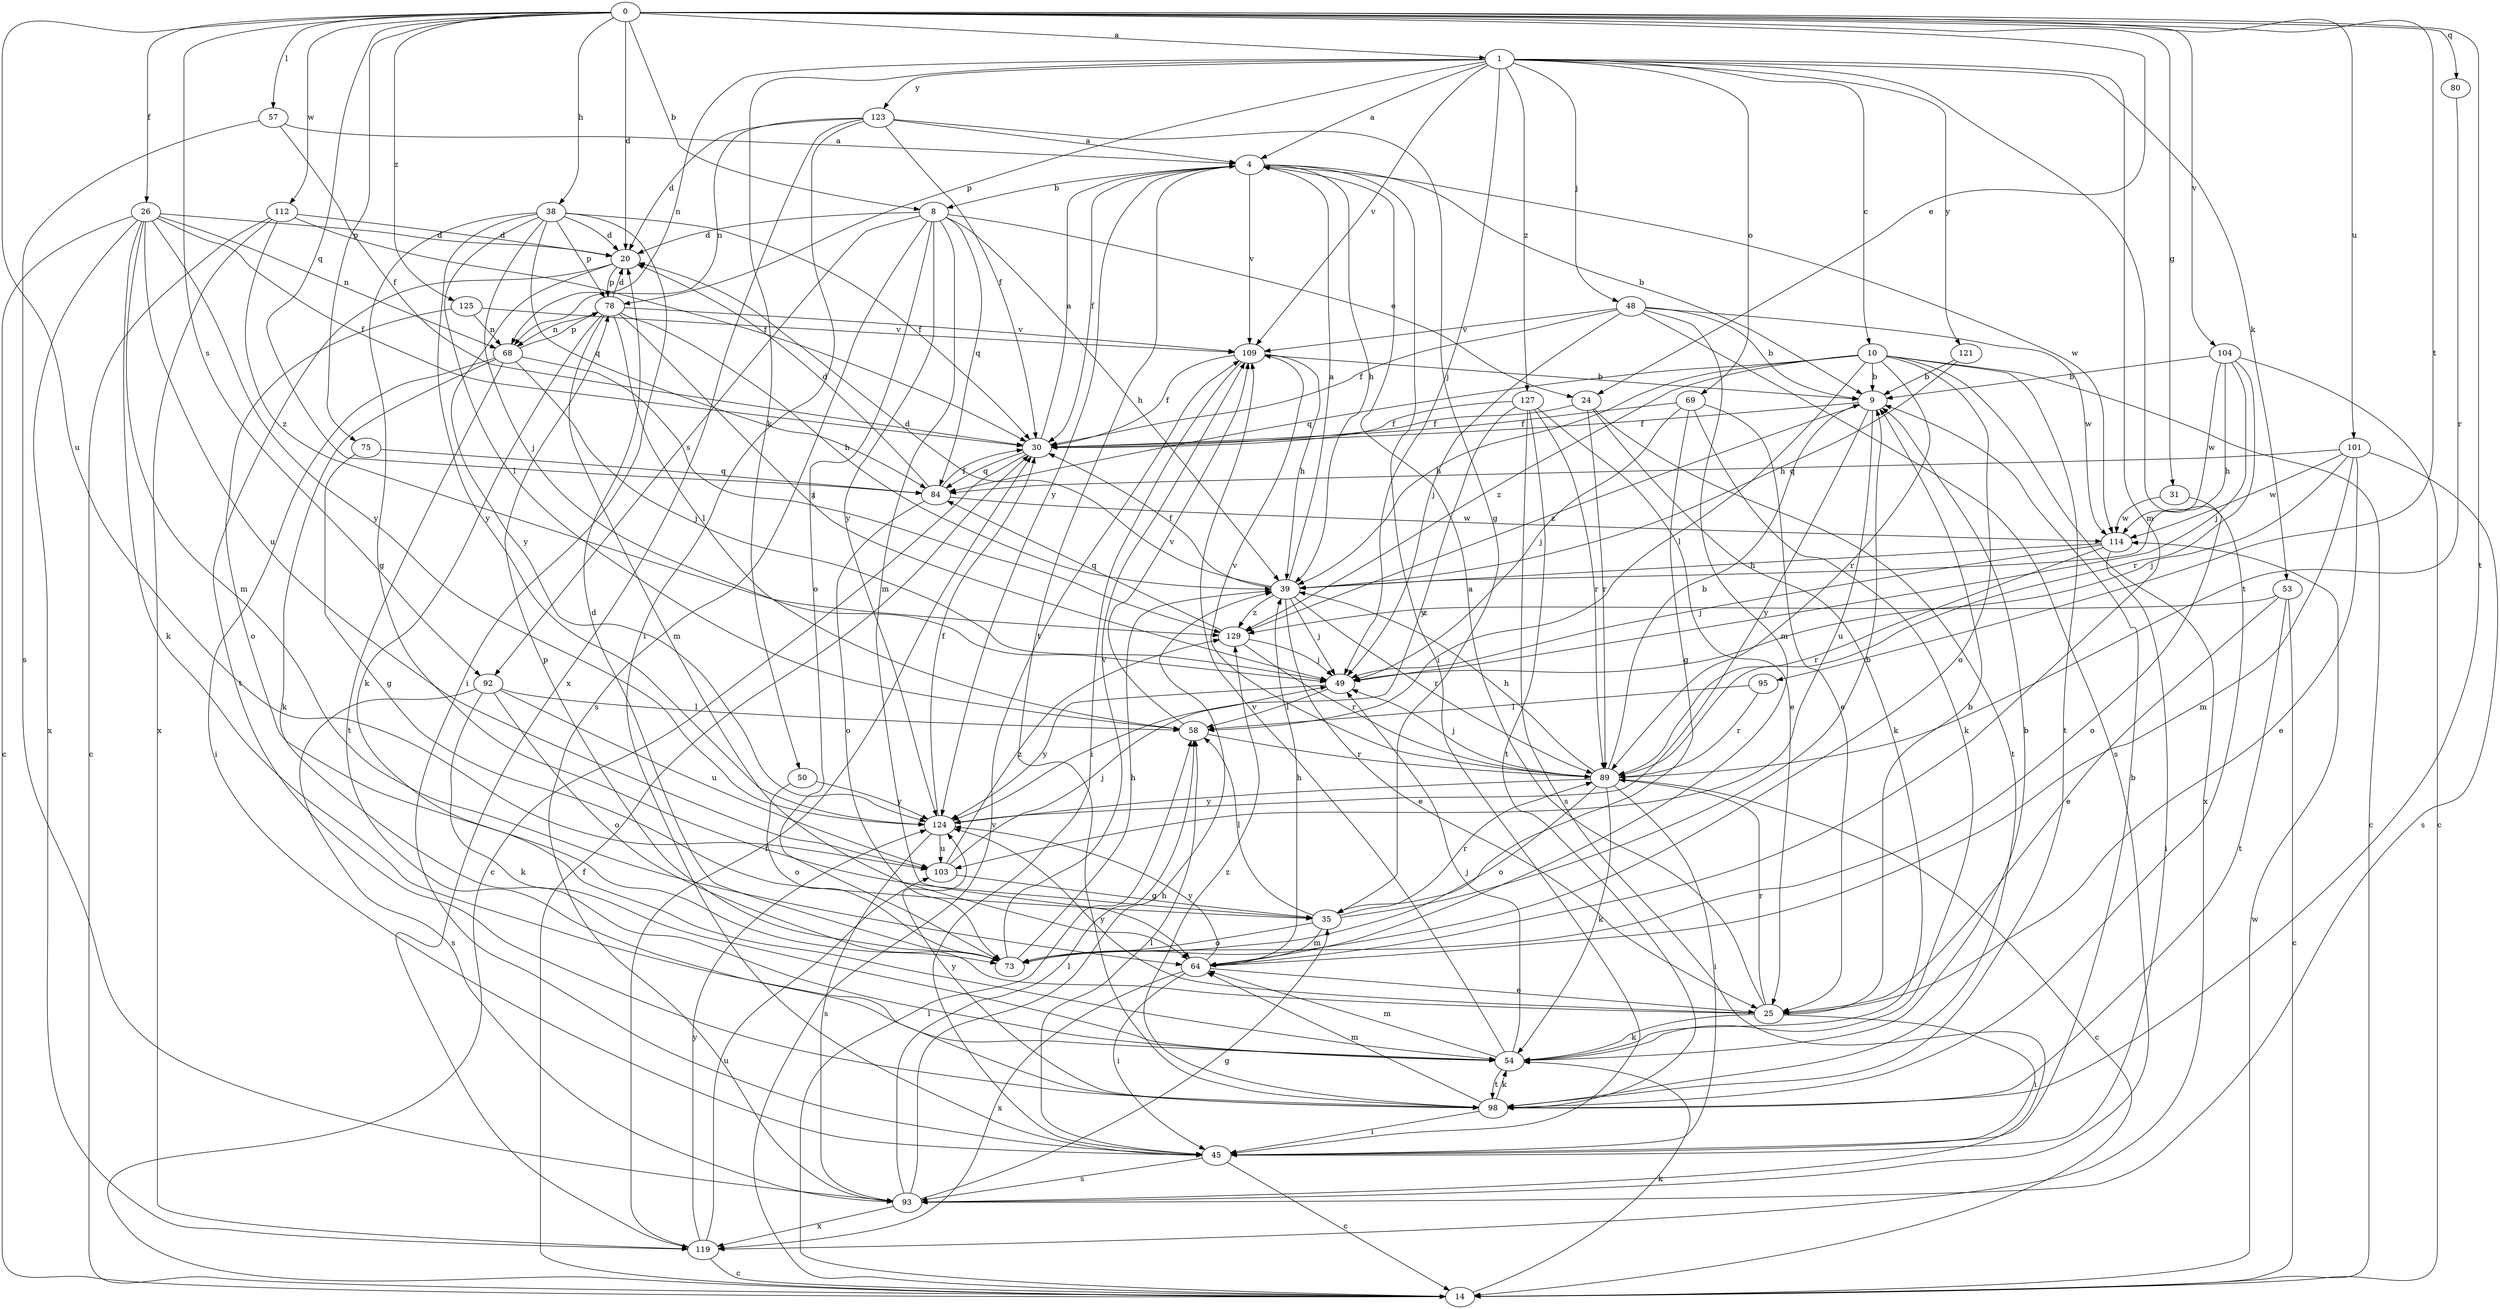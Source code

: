 strict digraph  {
0;
1;
4;
8;
9;
10;
14;
20;
24;
25;
26;
30;
31;
35;
38;
39;
45;
48;
49;
50;
53;
54;
57;
58;
64;
68;
69;
73;
75;
78;
80;
84;
89;
92;
93;
95;
98;
101;
103;
104;
109;
112;
114;
119;
121;
123;
124;
125;
127;
129;
0 -> 1  [label=a];
0 -> 8  [label=b];
0 -> 20  [label=d];
0 -> 24  [label=e];
0 -> 26  [label=f];
0 -> 31  [label=g];
0 -> 38  [label=h];
0 -> 57  [label=l];
0 -> 75  [label=p];
0 -> 80  [label=q];
0 -> 84  [label=q];
0 -> 92  [label=s];
0 -> 95  [label=t];
0 -> 98  [label=t];
0 -> 101  [label=u];
0 -> 103  [label=u];
0 -> 104  [label=v];
0 -> 112  [label=w];
0 -> 125  [label=z];
1 -> 4  [label=a];
1 -> 10  [label=c];
1 -> 48  [label=j];
1 -> 49  [label=j];
1 -> 50  [label=k];
1 -> 53  [label=k];
1 -> 64  [label=m];
1 -> 68  [label=n];
1 -> 69  [label=o];
1 -> 78  [label=p];
1 -> 98  [label=t];
1 -> 109  [label=v];
1 -> 121  [label=y];
1 -> 123  [label=y];
1 -> 127  [label=z];
4 -> 8  [label=b];
4 -> 9  [label=b];
4 -> 30  [label=f];
4 -> 39  [label=h];
4 -> 45  [label=i];
4 -> 98  [label=t];
4 -> 109  [label=v];
4 -> 114  [label=w];
4 -> 124  [label=y];
8 -> 20  [label=d];
8 -> 24  [label=e];
8 -> 39  [label=h];
8 -> 64  [label=m];
8 -> 73  [label=o];
8 -> 84  [label=q];
8 -> 92  [label=s];
8 -> 93  [label=s];
8 -> 124  [label=y];
9 -> 30  [label=f];
9 -> 103  [label=u];
9 -> 124  [label=y];
9 -> 129  [label=z];
10 -> 9  [label=b];
10 -> 14  [label=c];
10 -> 39  [label=h];
10 -> 58  [label=l];
10 -> 73  [label=o];
10 -> 84  [label=q];
10 -> 89  [label=r];
10 -> 98  [label=t];
10 -> 119  [label=x];
10 -> 129  [label=z];
14 -> 30  [label=f];
14 -> 54  [label=k];
14 -> 58  [label=l];
14 -> 109  [label=v];
14 -> 114  [label=w];
20 -> 78  [label=p];
20 -> 98  [label=t];
20 -> 124  [label=y];
24 -> 30  [label=f];
24 -> 54  [label=k];
24 -> 89  [label=r];
24 -> 98  [label=t];
25 -> 4  [label=a];
25 -> 9  [label=b];
25 -> 45  [label=i];
25 -> 54  [label=k];
25 -> 78  [label=p];
25 -> 89  [label=r];
25 -> 124  [label=y];
26 -> 14  [label=c];
26 -> 20  [label=d];
26 -> 30  [label=f];
26 -> 54  [label=k];
26 -> 64  [label=m];
26 -> 68  [label=n];
26 -> 103  [label=u];
26 -> 119  [label=x];
26 -> 124  [label=y];
30 -> 4  [label=a];
30 -> 14  [label=c];
30 -> 84  [label=q];
31 -> 73  [label=o];
31 -> 114  [label=w];
35 -> 9  [label=b];
35 -> 58  [label=l];
35 -> 64  [label=m];
35 -> 73  [label=o];
35 -> 89  [label=r];
38 -> 20  [label=d];
38 -> 30  [label=f];
38 -> 35  [label=g];
38 -> 45  [label=i];
38 -> 49  [label=j];
38 -> 58  [label=l];
38 -> 78  [label=p];
38 -> 84  [label=q];
38 -> 124  [label=y];
39 -> 4  [label=a];
39 -> 20  [label=d];
39 -> 25  [label=e];
39 -> 30  [label=f];
39 -> 49  [label=j];
39 -> 89  [label=r];
39 -> 129  [label=z];
45 -> 9  [label=b];
45 -> 14  [label=c];
45 -> 58  [label=l];
45 -> 93  [label=s];
48 -> 9  [label=b];
48 -> 30  [label=f];
48 -> 49  [label=j];
48 -> 64  [label=m];
48 -> 93  [label=s];
48 -> 109  [label=v];
48 -> 114  [label=w];
49 -> 58  [label=l];
49 -> 124  [label=y];
50 -> 73  [label=o];
50 -> 124  [label=y];
53 -> 14  [label=c];
53 -> 25  [label=e];
53 -> 98  [label=t];
53 -> 129  [label=z];
54 -> 9  [label=b];
54 -> 49  [label=j];
54 -> 64  [label=m];
54 -> 98  [label=t];
54 -> 109  [label=v];
57 -> 4  [label=a];
57 -> 30  [label=f];
57 -> 93  [label=s];
58 -> 89  [label=r];
58 -> 109  [label=v];
64 -> 25  [label=e];
64 -> 39  [label=h];
64 -> 45  [label=i];
64 -> 119  [label=x];
64 -> 124  [label=y];
68 -> 45  [label=i];
68 -> 49  [label=j];
68 -> 54  [label=k];
68 -> 78  [label=p];
68 -> 98  [label=t];
68 -> 129  [label=z];
69 -> 25  [label=e];
69 -> 30  [label=f];
69 -> 35  [label=g];
69 -> 49  [label=j];
69 -> 54  [label=k];
73 -> 20  [label=d];
73 -> 39  [label=h];
73 -> 109  [label=v];
75 -> 35  [label=g];
75 -> 84  [label=q];
78 -> 20  [label=d];
78 -> 39  [label=h];
78 -> 49  [label=j];
78 -> 54  [label=k];
78 -> 58  [label=l];
78 -> 64  [label=m];
78 -> 68  [label=n];
78 -> 109  [label=v];
80 -> 89  [label=r];
84 -> 20  [label=d];
84 -> 30  [label=f];
84 -> 73  [label=o];
84 -> 114  [label=w];
89 -> 9  [label=b];
89 -> 14  [label=c];
89 -> 39  [label=h];
89 -> 45  [label=i];
89 -> 49  [label=j];
89 -> 54  [label=k];
89 -> 73  [label=o];
89 -> 109  [label=v];
89 -> 124  [label=y];
92 -> 54  [label=k];
92 -> 58  [label=l];
92 -> 73  [label=o];
92 -> 93  [label=s];
92 -> 103  [label=u];
93 -> 35  [label=g];
93 -> 39  [label=h];
93 -> 58  [label=l];
93 -> 119  [label=x];
95 -> 58  [label=l];
95 -> 89  [label=r];
98 -> 45  [label=i];
98 -> 54  [label=k];
98 -> 64  [label=m];
98 -> 124  [label=y];
98 -> 129  [label=z];
101 -> 25  [label=e];
101 -> 49  [label=j];
101 -> 64  [label=m];
101 -> 84  [label=q];
101 -> 93  [label=s];
101 -> 114  [label=w];
103 -> 35  [label=g];
103 -> 49  [label=j];
103 -> 129  [label=z];
104 -> 9  [label=b];
104 -> 14  [label=c];
104 -> 39  [label=h];
104 -> 49  [label=j];
104 -> 89  [label=r];
104 -> 114  [label=w];
109 -> 9  [label=b];
109 -> 30  [label=f];
109 -> 39  [label=h];
109 -> 45  [label=i];
112 -> 14  [label=c];
112 -> 20  [label=d];
112 -> 30  [label=f];
112 -> 119  [label=x];
112 -> 129  [label=z];
114 -> 39  [label=h];
114 -> 45  [label=i];
114 -> 49  [label=j];
114 -> 89  [label=r];
119 -> 14  [label=c];
119 -> 30  [label=f];
119 -> 103  [label=u];
119 -> 124  [label=y];
121 -> 9  [label=b];
121 -> 39  [label=h];
123 -> 4  [label=a];
123 -> 20  [label=d];
123 -> 30  [label=f];
123 -> 35  [label=g];
123 -> 45  [label=i];
123 -> 68  [label=n];
123 -> 119  [label=x];
124 -> 30  [label=f];
124 -> 93  [label=s];
124 -> 103  [label=u];
125 -> 68  [label=n];
125 -> 73  [label=o];
125 -> 109  [label=v];
127 -> 25  [label=e];
127 -> 30  [label=f];
127 -> 89  [label=r];
127 -> 93  [label=s];
127 -> 98  [label=t];
127 -> 124  [label=y];
129 -> 49  [label=j];
129 -> 84  [label=q];
129 -> 89  [label=r];
}
